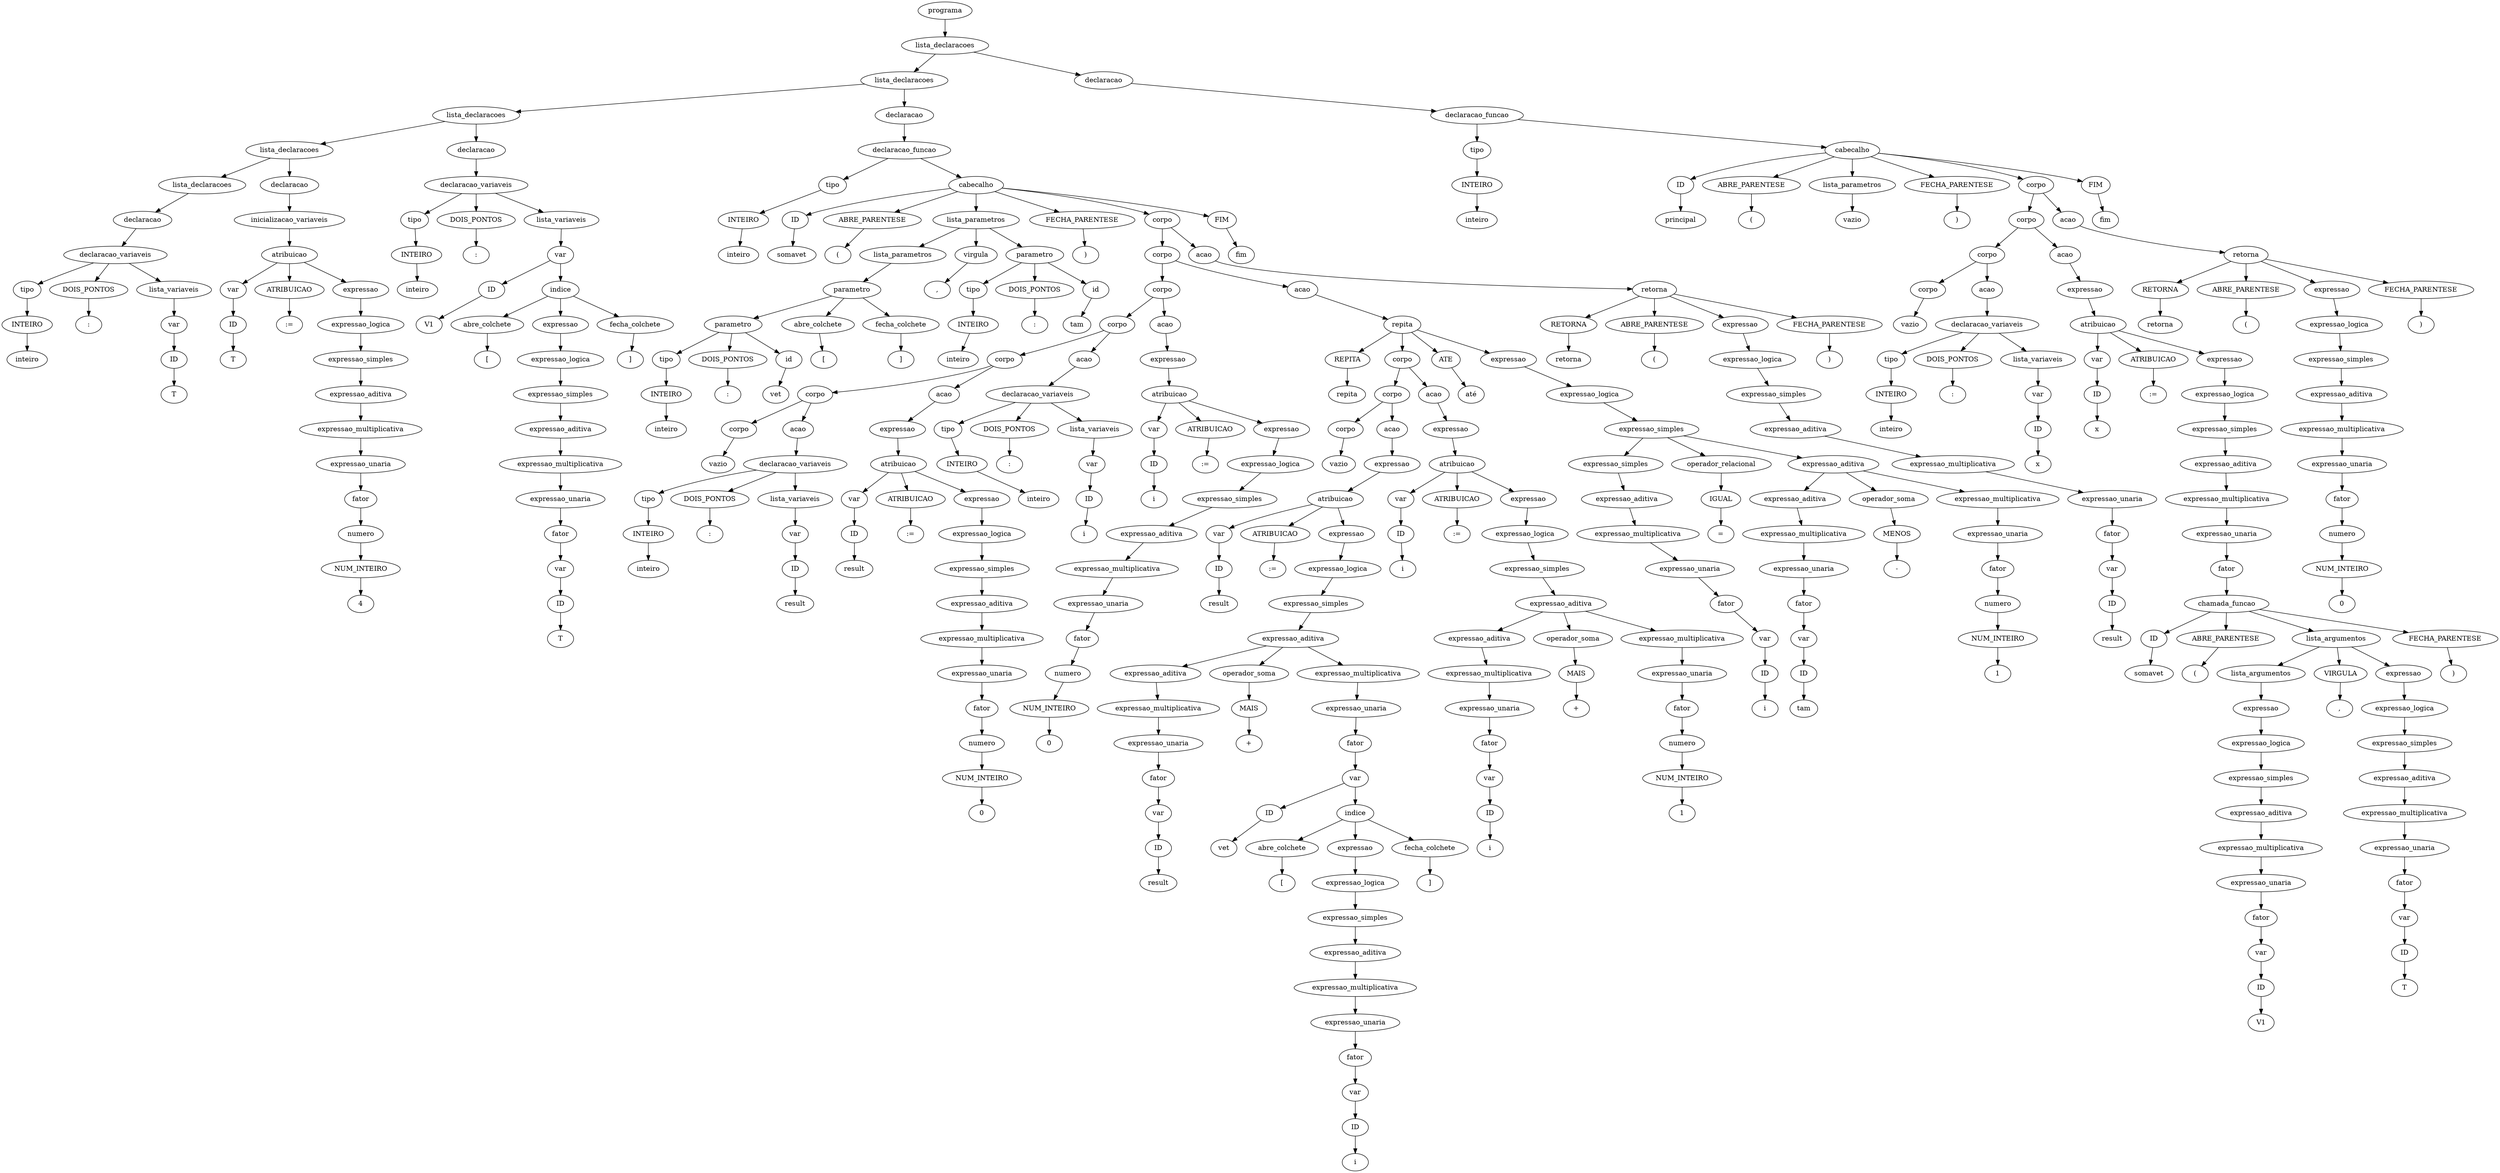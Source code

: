 digraph tree {
    "0x0" [label="programa"];
    "0x1" [label="lista_declaracoes"];
    "0x2" [label="lista_declaracoes"];
    "0x3" [label="lista_declaracoes"];
    "0x4" [label="lista_declaracoes"];
    "0x5" [label="lista_declaracoes"];
    "0x6" [label="declaracao"];
    "0x7" [label="declaracao_variaveis"];
    "0x8" [label="tipo"];
    "0x9" [label="INTEIRO"];
    "0xa" [label="inteiro"];
    "0xb" [label="DOIS_PONTOS"];
    "0xc" [label=":"];
    "0xd" [label="lista_variaveis"];
    "0xe" [label="var"];
    "0xf" [label="ID"];
    "0x10" [label="T"];
    "0x11" [label="declaracao"];
    "0x12" [label="inicializacao_variaveis"];
    "0x13" [label="atribuicao"];
    "0x14" [label="var"];
    "0x15" [label="ID"];
    "0x16" [label="T"];
    "0x17" [label="ATRIBUICAO"];
    "0x18" [label=":="];
    "0x19" [label="expressao"];
    "0x1a" [label="expressao_logica"];
    "0x1b" [label="expressao_simples"];
    "0x1c" [label="expressao_aditiva"];
    "0x1d" [label="expressao_multiplicativa"];
    "0x1e" [label="expressao_unaria"];
    "0x1f" [label="fator"];
    "0x20" [label="numero"];
    "0x21" [label="NUM_INTEIRO"];
    "0x22" [label="4"];
    "0x23" [label="declaracao"];
    "0x24" [label="declaracao_variaveis"];
    "0x25" [label="tipo"];
    "0x26" [label="INTEIRO"];
    "0x27" [label="inteiro"];
    "0x28" [label="DOIS_PONTOS"];
    "0x29" [label=":"];
    "0x2a" [label="lista_variaveis"];
    "0x2b" [label="var"];
    "0x2c" [label="ID"];
    "0x2d" [label="V1"];
    "0x2e" [label="indice"];
    "0x2f" [label="abre_colchete"];
    "0x30" [label="["];
    "0x31" [label="expressao"];
    "0x32" [label="expressao_logica"];
    "0x33" [label="expressao_simples"];
    "0x34" [label="expressao_aditiva"];
    "0x35" [label="expressao_multiplicativa"];
    "0x36" [label="expressao_unaria"];
    "0x37" [label="fator"];
    "0x38" [label="var"];
    "0x39" [label="ID"];
    "0x3a" [label="T"];
    "0x3b" [label="fecha_colchete"];
    "0x3c" [label="]"];
    "0x3d" [label="declaracao"];
    "0x3e" [label="declaracao_funcao"];
    "0x3f" [label="tipo"];
    "0x40" [label="INTEIRO"];
    "0x41" [label="inteiro"];
    "0x42" [label="cabecalho"];
    "0x43" [label="ID"];
    "0x44" [label="somavet"];
    "0x45" [label="ABRE_PARENTESE"];
    "0x46" [label="("];
    "0x47" [label="lista_parametros"];
    "0x48" [label="lista_parametros"];
    "0x49" [label="parametro"];
    "0x4a" [label="parametro"];
    "0x4b" [label="tipo"];
    "0x4c" [label="INTEIRO"];
    "0x4d" [label="inteiro"];
    "0x4e" [label="DOIS_PONTOS"];
    "0x4f" [label=":"];
    "0x50" [label="id"];
    "0x51" [label="vet"];
    "0x52" [label="abre_colchete"];
    "0x53" [label="["];
    "0x54" [label="fecha_colchete"];
    "0x55" [label="]"];
    "0x56" [label="virgula"];
    "0x57" [label=","];
    "0x58" [label="parametro"];
    "0x59" [label="tipo"];
    "0x5a" [label="INTEIRO"];
    "0x5b" [label="inteiro"];
    "0x5c" [label="DOIS_PONTOS"];
    "0x5d" [label=":"];
    "0x5e" [label="id"];
    "0x5f" [label="tam"];
    "0x60" [label="FECHA_PARENTESE"];
    "0x61" [label=")"];
    "0x62" [label="corpo"];
    "0x63" [label="corpo"];
    "0x64" [label="corpo"];
    "0x65" [label="corpo"];
    "0x66" [label="corpo"];
    "0x67" [label="corpo"];
    "0x68" [label="corpo"];
    "0x69" [label="vazio"];
    "0x6a" [label="acao"];
    "0x6b" [label="declaracao_variaveis"];
    "0x6c" [label="tipo"];
    "0x6d" [label="INTEIRO"];
    "0x6e" [label="inteiro"];
    "0x6f" [label="DOIS_PONTOS"];
    "0x70" [label=":"];
    "0x71" [label="lista_variaveis"];
    "0x72" [label="var"];
    "0x73" [label="ID"];
    "0x74" [label="result"];
    "0x75" [label="acao"];
    "0x76" [label="expressao"];
    "0x77" [label="atribuicao"];
    "0x78" [label="var"];
    "0x79" [label="ID"];
    "0x7a" [label="result"];
    "0x7b" [label="ATRIBUICAO"];
    "0x7c" [label=":="];
    "0x7d" [label="expressao"];
    "0x7e" [label="expressao_logica"];
    "0x7f" [label="expressao_simples"];
    "0x80" [label="expressao_aditiva"];
    "0x81" [label="expressao_multiplicativa"];
    "0x82" [label="expressao_unaria"];
    "0x83" [label="fator"];
    "0x84" [label="numero"];
    "0x85" [label="NUM_INTEIRO"];
    "0x86" [label="0"];
    "0x87" [label="acao"];
    "0x88" [label="declaracao_variaveis"];
    "0x89" [label="tipo"];
    "0x8a" [label="INTEIRO"];
    "0x8b" [label="inteiro"];
    "0x8c" [label="DOIS_PONTOS"];
    "0x8d" [label=":"];
    "0x8e" [label="lista_variaveis"];
    "0x8f" [label="var"];
    "0x90" [label="ID"];
    "0x91" [label="i"];
    "0x92" [label="acao"];
    "0x93" [label="expressao"];
    "0x94" [label="atribuicao"];
    "0x95" [label="var"];
    "0x96" [label="ID"];
    "0x97" [label="i"];
    "0x98" [label="ATRIBUICAO"];
    "0x99" [label=":="];
    "0x9a" [label="expressao"];
    "0x9b" [label="expressao_logica"];
    "0x9c" [label="expressao_simples"];
    "0x9d" [label="expressao_aditiva"];
    "0x9e" [label="expressao_multiplicativa"];
    "0x9f" [label="expressao_unaria"];
    "0xa0" [label="fator"];
    "0xa1" [label="numero"];
    "0xa2" [label="NUM_INTEIRO"];
    "0xa3" [label="0"];
    "0xa4" [label="acao"];
    "0xa5" [label="repita"];
    "0xa6" [label="REPITA"];
    "0xa7" [label="repita"];
    "0xa8" [label="corpo"];
    "0xa9" [label="corpo"];
    "0xaa" [label="corpo"];
    "0xab" [label="vazio"];
    "0xac" [label="acao"];
    "0xad" [label="expressao"];
    "0xae" [label="atribuicao"];
    "0xaf" [label="var"];
    "0xb0" [label="ID"];
    "0xb1" [label="result"];
    "0xb2" [label="ATRIBUICAO"];
    "0xb3" [label=":="];
    "0xb4" [label="expressao"];
    "0xb5" [label="expressao_logica"];
    "0xb6" [label="expressao_simples"];
    "0xb7" [label="expressao_aditiva"];
    "0xb8" [label="expressao_aditiva"];
    "0xb9" [label="expressao_multiplicativa"];
    "0xba" [label="expressao_unaria"];
    "0xbb" [label="fator"];
    "0xbc" [label="var"];
    "0xbd" [label="ID"];
    "0xbe" [label="result"];
    "0xbf" [label="operador_soma"];
    "0xc0" [label="MAIS"];
    "0xc1" [label="+"];
    "0xc2" [label="expressao_multiplicativa"];
    "0xc3" [label="expressao_unaria"];
    "0xc4" [label="fator"];
    "0xc5" [label="var"];
    "0xc6" [label="ID"];
    "0xc7" [label="vet"];
    "0xc8" [label="indice"];
    "0xc9" [label="abre_colchete"];
    "0xca" [label="["];
    "0xcb" [label="expressao"];
    "0xcc" [label="expressao_logica"];
    "0xcd" [label="expressao_simples"];
    "0xce" [label="expressao_aditiva"];
    "0xcf" [label="expressao_multiplicativa"];
    "0xd0" [label="expressao_unaria"];
    "0xd1" [label="fator"];
    "0xd2" [label="var"];
    "0xd3" [label="ID"];
    "0xd4" [label="i"];
    "0xd5" [label="fecha_colchete"];
    "0xd6" [label="]"];
    "0xd7" [label="acao"];
    "0xd8" [label="expressao"];
    "0xd9" [label="atribuicao"];
    "0xda" [label="var"];
    "0xdb" [label="ID"];
    "0xdc" [label="i"];
    "0xdd" [label="ATRIBUICAO"];
    "0xde" [label=":="];
    "0xdf" [label="expressao"];
    "0xe0" [label="expressao_logica"];
    "0xe1" [label="expressao_simples"];
    "0xe2" [label="expressao_aditiva"];
    "0xe3" [label="expressao_aditiva"];
    "0xe4" [label="expressao_multiplicativa"];
    "0xe5" [label="expressao_unaria"];
    "0xe6" [label="fator"];
    "0xe7" [label="var"];
    "0xe8" [label="ID"];
    "0xe9" [label="i"];
    "0xea" [label="operador_soma"];
    "0xeb" [label="MAIS"];
    "0xec" [label="+"];
    "0xed" [label="expressao_multiplicativa"];
    "0xee" [label="expressao_unaria"];
    "0xef" [label="fator"];
    "0xf0" [label="numero"];
    "0xf1" [label="NUM_INTEIRO"];
    "0xf2" [label="1"];
    "0xf3" [label="ATE"];
    "0xf4" [label="até"];
    "0xf5" [label="expressao"];
    "0xf6" [label="expressao_logica"];
    "0xf7" [label="expressao_simples"];
    "0xf8" [label="expressao_simples"];
    "0xf9" [label="expressao_aditiva"];
    "0xfa" [label="expressao_multiplicativa"];
    "0xfb" [label="expressao_unaria"];
    "0xfc" [label="fator"];
    "0xfd" [label="var"];
    "0xfe" [label="ID"];
    "0xff" [label="i"];
    "0x100" [label="operador_relacional"];
    "0x101" [label="IGUAL"];
    "0x102" [label="="];
    "0x103" [label="expressao_aditiva"];
    "0x104" [label="expressao_aditiva"];
    "0x105" [label="expressao_multiplicativa"];
    "0x106" [label="expressao_unaria"];
    "0x107" [label="fator"];
    "0x108" [label="var"];
    "0x109" [label="ID"];
    "0x10a" [label="tam"];
    "0x10b" [label="operador_soma"];
    "0x10c" [label="MENOS"];
    "0x10d" [label="-"];
    "0x10e" [label="expressao_multiplicativa"];
    "0x10f" [label="expressao_unaria"];
    "0x110" [label="fator"];
    "0x111" [label="numero"];
    "0x112" [label="NUM_INTEIRO"];
    "0x113" [label="1"];
    "0x114" [label="acao"];
    "0x115" [label="retorna"];
    "0x116" [label="RETORNA"];
    "0x117" [label="retorna"];
    "0x118" [label="ABRE_PARENTESE"];
    "0x119" [label="("];
    "0x11a" [label="expressao"];
    "0x11b" [label="expressao_logica"];
    "0x11c" [label="expressao_simples"];
    "0x11d" [label="expressao_aditiva"];
    "0x11e" [label="expressao_multiplicativa"];
    "0x11f" [label="expressao_unaria"];
    "0x120" [label="fator"];
    "0x121" [label="var"];
    "0x122" [label="ID"];
    "0x123" [label="result"];
    "0x124" [label="FECHA_PARENTESE"];
    "0x125" [label=")"];
    "0x126" [label="FIM"];
    "0x127" [label="fim"];
    "0x128" [label="declaracao"];
    "0x129" [label="declaracao_funcao"];
    "0x12a" [label="tipo"];
    "0x12b" [label="INTEIRO"];
    "0x12c" [label="inteiro"];
    "0x12d" [label="cabecalho"];
    "0x12e" [label="ID"];
    "0x12f" [label="principal"];
    "0x130" [label="ABRE_PARENTESE"];
    "0x131" [label="("];
    "0x132" [label="lista_parametros"];
    "0x133" [label="vazio"];
    "0x134" [label="FECHA_PARENTESE"];
    "0x135" [label=")"];
    "0x136" [label="corpo"];
    "0x137" [label="corpo"];
    "0x138" [label="corpo"];
    "0x139" [label="corpo"];
    "0x13a" [label="vazio"];
    "0x13b" [label="acao"];
    "0x13c" [label="declaracao_variaveis"];
    "0x13d" [label="tipo"];
    "0x13e" [label="INTEIRO"];
    "0x13f" [label="inteiro"];
    "0x140" [label="DOIS_PONTOS"];
    "0x141" [label=":"];
    "0x142" [label="lista_variaveis"];
    "0x143" [label="var"];
    "0x144" [label="ID"];
    "0x145" [label="x"];
    "0x146" [label="acao"];
    "0x147" [label="expressao"];
    "0x148" [label="atribuicao"];
    "0x149" [label="var"];
    "0x14a" [label="ID"];
    "0x14b" [label="x"];
    "0x14c" [label="ATRIBUICAO"];
    "0x14d" [label=":="];
    "0x14e" [label="expressao"];
    "0x14f" [label="expressao_logica"];
    "0x150" [label="expressao_simples"];
    "0x151" [label="expressao_aditiva"];
    "0x152" [label="expressao_multiplicativa"];
    "0x153" [label="expressao_unaria"];
    "0x154" [label="fator"];
    "0x155" [label="chamada_funcao"];
    "0x156" [label="ID"];
    "0x157" [label="somavet"];
    "0x158" [label="ABRE_PARENTESE"];
    "0x159" [label="("];
    "0x15a" [label="lista_argumentos"];
    "0x15b" [label="lista_argumentos"];
    "0x15c" [label="expressao"];
    "0x15d" [label="expressao_logica"];
    "0x15e" [label="expressao_simples"];
    "0x15f" [label="expressao_aditiva"];
    "0x160" [label="expressao_multiplicativa"];
    "0x161" [label="expressao_unaria"];
    "0x162" [label="fator"];
    "0x163" [label="var"];
    "0x164" [label="ID"];
    "0x165" [label="V1"];
    "0x166" [label="VIRGULA"];
    "0x167" [label=","];
    "0x168" [label="expressao"];
    "0x169" [label="expressao_logica"];
    "0x16a" [label="expressao_simples"];
    "0x16b" [label="expressao_aditiva"];
    "0x16c" [label="expressao_multiplicativa"];
    "0x16d" [label="expressao_unaria"];
    "0x16e" [label="fator"];
    "0x16f" [label="var"];
    "0x170" [label="ID"];
    "0x171" [label="T"];
    "0x172" [label="FECHA_PARENTESE"];
    "0x173" [label=")"];
    "0x174" [label="acao"];
    "0x175" [label="retorna"];
    "0x176" [label="RETORNA"];
    "0x177" [label="retorna"];
    "0x178" [label="ABRE_PARENTESE"];
    "0x179" [label="("];
    "0x17a" [label="expressao"];
    "0x17b" [label="expressao_logica"];
    "0x17c" [label="expressao_simples"];
    "0x17d" [label="expressao_aditiva"];
    "0x17e" [label="expressao_multiplicativa"];
    "0x17f" [label="expressao_unaria"];
    "0x180" [label="fator"];
    "0x181" [label="numero"];
    "0x182" [label="NUM_INTEIRO"];
    "0x183" [label="0"];
    "0x184" [label="FECHA_PARENTESE"];
    "0x185" [label=")"];
    "0x186" [label="FIM"];
    "0x187" [label="fim"];
    "0x0" -> "0x1";
    "0x1" -> "0x2";
    "0x1" -> "0x128";
    "0x2" -> "0x3";
    "0x2" -> "0x3d";
    "0x3" -> "0x4";
    "0x3" -> "0x23";
    "0x4" -> "0x5";
    "0x4" -> "0x11";
    "0x5" -> "0x6";
    "0x6" -> "0x7";
    "0x7" -> "0x8";
    "0x7" -> "0xb";
    "0x7" -> "0xd";
    "0x8" -> "0x9";
    "0x9" -> "0xa";
    "0xb" -> "0xc";
    "0xd" -> "0xe";
    "0xe" -> "0xf";
    "0xf" -> "0x10";
    "0x11" -> "0x12";
    "0x12" -> "0x13";
    "0x13" -> "0x14";
    "0x13" -> "0x17";
    "0x13" -> "0x19";
    "0x14" -> "0x15";
    "0x15" -> "0x16";
    "0x17" -> "0x18";
    "0x19" -> "0x1a";
    "0x1a" -> "0x1b";
    "0x1b" -> "0x1c";
    "0x1c" -> "0x1d";
    "0x1d" -> "0x1e";
    "0x1e" -> "0x1f";
    "0x1f" -> "0x20";
    "0x20" -> "0x21";
    "0x21" -> "0x22";
    "0x23" -> "0x24";
    "0x24" -> "0x25";
    "0x24" -> "0x28";
    "0x24" -> "0x2a";
    "0x25" -> "0x26";
    "0x26" -> "0x27";
    "0x28" -> "0x29";
    "0x2a" -> "0x2b";
    "0x2b" -> "0x2c";
    "0x2b" -> "0x2e";
    "0x2c" -> "0x2d";
    "0x2e" -> "0x2f";
    "0x2e" -> "0x31";
    "0x2e" -> "0x3b";
    "0x2f" -> "0x30";
    "0x31" -> "0x32";
    "0x32" -> "0x33";
    "0x33" -> "0x34";
    "0x34" -> "0x35";
    "0x35" -> "0x36";
    "0x36" -> "0x37";
    "0x37" -> "0x38";
    "0x38" -> "0x39";
    "0x39" -> "0x3a";
    "0x3b" -> "0x3c";
    "0x3d" -> "0x3e";
    "0x3e" -> "0x3f";
    "0x3e" -> "0x42";
    "0x3f" -> "0x40";
    "0x40" -> "0x41";
    "0x42" -> "0x43";
    "0x42" -> "0x45";
    "0x42" -> "0x47";
    "0x42" -> "0x60";
    "0x42" -> "0x62";
    "0x42" -> "0x126";
    "0x43" -> "0x44";
    "0x45" -> "0x46";
    "0x47" -> "0x48";
    "0x47" -> "0x56";
    "0x47" -> "0x58";
    "0x48" -> "0x49";
    "0x49" -> "0x4a";
    "0x49" -> "0x52";
    "0x49" -> "0x54";
    "0x4a" -> "0x4b";
    "0x4a" -> "0x4e";
    "0x4a" -> "0x50";
    "0x4b" -> "0x4c";
    "0x4c" -> "0x4d";
    "0x4e" -> "0x4f";
    "0x50" -> "0x51";
    "0x52" -> "0x53";
    "0x54" -> "0x55";
    "0x56" -> "0x57";
    "0x58" -> "0x59";
    "0x58" -> "0x5c";
    "0x58" -> "0x5e";
    "0x59" -> "0x5a";
    "0x5a" -> "0x5b";
    "0x5c" -> "0x5d";
    "0x5e" -> "0x5f";
    "0x60" -> "0x61";
    "0x62" -> "0x63";
    "0x62" -> "0x114";
    "0x63" -> "0x64";
    "0x63" -> "0xa4";
    "0x64" -> "0x65";
    "0x64" -> "0x92";
    "0x65" -> "0x66";
    "0x65" -> "0x87";
    "0x66" -> "0x67";
    "0x66" -> "0x75";
    "0x67" -> "0x68";
    "0x67" -> "0x6a";
    "0x68" -> "0x69";
    "0x6a" -> "0x6b";
    "0x6b" -> "0x6c";
    "0x6b" -> "0x6f";
    "0x6b" -> "0x71";
    "0x6c" -> "0x6d";
    "0x6d" -> "0x6e";
    "0x6f" -> "0x70";
    "0x71" -> "0x72";
    "0x72" -> "0x73";
    "0x73" -> "0x74";
    "0x75" -> "0x76";
    "0x76" -> "0x77";
    "0x77" -> "0x78";
    "0x77" -> "0x7b";
    "0x77" -> "0x7d";
    "0x78" -> "0x79";
    "0x79" -> "0x7a";
    "0x7b" -> "0x7c";
    "0x7d" -> "0x7e";
    "0x7e" -> "0x7f";
    "0x7f" -> "0x80";
    "0x80" -> "0x81";
    "0x81" -> "0x82";
    "0x82" -> "0x83";
    "0x83" -> "0x84";
    "0x84" -> "0x85";
    "0x85" -> "0x86";
    "0x87" -> "0x88";
    "0x88" -> "0x89";
    "0x88" -> "0x8c";
    "0x88" -> "0x8e";
    "0x89" -> "0x8a";
    "0x8a" -> "0x8b";
    "0x8c" -> "0x8d";
    "0x8e" -> "0x8f";
    "0x8f" -> "0x90";
    "0x90" -> "0x91";
    "0x92" -> "0x93";
    "0x93" -> "0x94";
    "0x94" -> "0x95";
    "0x94" -> "0x98";
    "0x94" -> "0x9a";
    "0x95" -> "0x96";
    "0x96" -> "0x97";
    "0x98" -> "0x99";
    "0x9a" -> "0x9b";
    "0x9b" -> "0x9c";
    "0x9c" -> "0x9d";
    "0x9d" -> "0x9e";
    "0x9e" -> "0x9f";
    "0x9f" -> "0xa0";
    "0xa0" -> "0xa1";
    "0xa1" -> "0xa2";
    "0xa2" -> "0xa3";
    "0xa4" -> "0xa5";
    "0xa5" -> "0xa6";
    "0xa5" -> "0xa8";
    "0xa5" -> "0xf3";
    "0xa5" -> "0xf5";
    "0xa6" -> "0xa7";
    "0xa8" -> "0xa9";
    "0xa8" -> "0xd7";
    "0xa9" -> "0xaa";
    "0xa9" -> "0xac";
    "0xaa" -> "0xab";
    "0xac" -> "0xad";
    "0xad" -> "0xae";
    "0xae" -> "0xaf";
    "0xae" -> "0xb2";
    "0xae" -> "0xb4";
    "0xaf" -> "0xb0";
    "0xb0" -> "0xb1";
    "0xb2" -> "0xb3";
    "0xb4" -> "0xb5";
    "0xb5" -> "0xb6";
    "0xb6" -> "0xb7";
    "0xb7" -> "0xb8";
    "0xb7" -> "0xbf";
    "0xb7" -> "0xc2";
    "0xb8" -> "0xb9";
    "0xb9" -> "0xba";
    "0xba" -> "0xbb";
    "0xbb" -> "0xbc";
    "0xbc" -> "0xbd";
    "0xbd" -> "0xbe";
    "0xbf" -> "0xc0";
    "0xc0" -> "0xc1";
    "0xc2" -> "0xc3";
    "0xc3" -> "0xc4";
    "0xc4" -> "0xc5";
    "0xc5" -> "0xc6";
    "0xc5" -> "0xc8";
    "0xc6" -> "0xc7";
    "0xc8" -> "0xc9";
    "0xc8" -> "0xcb";
    "0xc8" -> "0xd5";
    "0xc9" -> "0xca";
    "0xcb" -> "0xcc";
    "0xcc" -> "0xcd";
    "0xcd" -> "0xce";
    "0xce" -> "0xcf";
    "0xcf" -> "0xd0";
    "0xd0" -> "0xd1";
    "0xd1" -> "0xd2";
    "0xd2" -> "0xd3";
    "0xd3" -> "0xd4";
    "0xd5" -> "0xd6";
    "0xd7" -> "0xd8";
    "0xd8" -> "0xd9";
    "0xd9" -> "0xda";
    "0xd9" -> "0xdd";
    "0xd9" -> "0xdf";
    "0xda" -> "0xdb";
    "0xdb" -> "0xdc";
    "0xdd" -> "0xde";
    "0xdf" -> "0xe0";
    "0xe0" -> "0xe1";
    "0xe1" -> "0xe2";
    "0xe2" -> "0xe3";
    "0xe2" -> "0xea";
    "0xe2" -> "0xed";
    "0xe3" -> "0xe4";
    "0xe4" -> "0xe5";
    "0xe5" -> "0xe6";
    "0xe6" -> "0xe7";
    "0xe7" -> "0xe8";
    "0xe8" -> "0xe9";
    "0xea" -> "0xeb";
    "0xeb" -> "0xec";
    "0xed" -> "0xee";
    "0xee" -> "0xef";
    "0xef" -> "0xf0";
    "0xf0" -> "0xf1";
    "0xf1" -> "0xf2";
    "0xf3" -> "0xf4";
    "0xf5" -> "0xf6";
    "0xf6" -> "0xf7";
    "0xf7" -> "0xf8";
    "0xf7" -> "0x100";
    "0xf7" -> "0x103";
    "0xf8" -> "0xf9";
    "0xf9" -> "0xfa";
    "0xfa" -> "0xfb";
    "0xfb" -> "0xfc";
    "0xfc" -> "0xfd";
    "0xfd" -> "0xfe";
    "0xfe" -> "0xff";
    "0x100" -> "0x101";
    "0x101" -> "0x102";
    "0x103" -> "0x104";
    "0x103" -> "0x10b";
    "0x103" -> "0x10e";
    "0x104" -> "0x105";
    "0x105" -> "0x106";
    "0x106" -> "0x107";
    "0x107" -> "0x108";
    "0x108" -> "0x109";
    "0x109" -> "0x10a";
    "0x10b" -> "0x10c";
    "0x10c" -> "0x10d";
    "0x10e" -> "0x10f";
    "0x10f" -> "0x110";
    "0x110" -> "0x111";
    "0x111" -> "0x112";
    "0x112" -> "0x113";
    "0x114" -> "0x115";
    "0x115" -> "0x116";
    "0x115" -> "0x118";
    "0x115" -> "0x11a";
    "0x115" -> "0x124";
    "0x116" -> "0x117";
    "0x118" -> "0x119";
    "0x11a" -> "0x11b";
    "0x11b" -> "0x11c";
    "0x11c" -> "0x11d";
    "0x11d" -> "0x11e";
    "0x11e" -> "0x11f";
    "0x11f" -> "0x120";
    "0x120" -> "0x121";
    "0x121" -> "0x122";
    "0x122" -> "0x123";
    "0x124" -> "0x125";
    "0x126" -> "0x127";
    "0x128" -> "0x129";
    "0x129" -> "0x12a";
    "0x129" -> "0x12d";
    "0x12a" -> "0x12b";
    "0x12b" -> "0x12c";
    "0x12d" -> "0x12e";
    "0x12d" -> "0x130";
    "0x12d" -> "0x132";
    "0x12d" -> "0x134";
    "0x12d" -> "0x136";
    "0x12d" -> "0x186";
    "0x12e" -> "0x12f";
    "0x130" -> "0x131";
    "0x132" -> "0x133";
    "0x134" -> "0x135";
    "0x136" -> "0x137";
    "0x136" -> "0x174";
    "0x137" -> "0x138";
    "0x137" -> "0x146";
    "0x138" -> "0x139";
    "0x138" -> "0x13b";
    "0x139" -> "0x13a";
    "0x13b" -> "0x13c";
    "0x13c" -> "0x13d";
    "0x13c" -> "0x140";
    "0x13c" -> "0x142";
    "0x13d" -> "0x13e";
    "0x13e" -> "0x13f";
    "0x140" -> "0x141";
    "0x142" -> "0x143";
    "0x143" -> "0x144";
    "0x144" -> "0x145";
    "0x146" -> "0x147";
    "0x147" -> "0x148";
    "0x148" -> "0x149";
    "0x148" -> "0x14c";
    "0x148" -> "0x14e";
    "0x149" -> "0x14a";
    "0x14a" -> "0x14b";
    "0x14c" -> "0x14d";
    "0x14e" -> "0x14f";
    "0x14f" -> "0x150";
    "0x150" -> "0x151";
    "0x151" -> "0x152";
    "0x152" -> "0x153";
    "0x153" -> "0x154";
    "0x154" -> "0x155";
    "0x155" -> "0x156";
    "0x155" -> "0x158";
    "0x155" -> "0x15a";
    "0x155" -> "0x172";
    "0x156" -> "0x157";
    "0x158" -> "0x159";
    "0x15a" -> "0x15b";
    "0x15a" -> "0x166";
    "0x15a" -> "0x168";
    "0x15b" -> "0x15c";
    "0x15c" -> "0x15d";
    "0x15d" -> "0x15e";
    "0x15e" -> "0x15f";
    "0x15f" -> "0x160";
    "0x160" -> "0x161";
    "0x161" -> "0x162";
    "0x162" -> "0x163";
    "0x163" -> "0x164";
    "0x164" -> "0x165";
    "0x166" -> "0x167";
    "0x168" -> "0x169";
    "0x169" -> "0x16a";
    "0x16a" -> "0x16b";
    "0x16b" -> "0x16c";
    "0x16c" -> "0x16d";
    "0x16d" -> "0x16e";
    "0x16e" -> "0x16f";
    "0x16f" -> "0x170";
    "0x170" -> "0x171";
    "0x172" -> "0x173";
    "0x174" -> "0x175";
    "0x175" -> "0x176";
    "0x175" -> "0x178";
    "0x175" -> "0x17a";
    "0x175" -> "0x184";
    "0x176" -> "0x177";
    "0x178" -> "0x179";
    "0x17a" -> "0x17b";
    "0x17b" -> "0x17c";
    "0x17c" -> "0x17d";
    "0x17d" -> "0x17e";
    "0x17e" -> "0x17f";
    "0x17f" -> "0x180";
    "0x180" -> "0x181";
    "0x181" -> "0x182";
    "0x182" -> "0x183";
    "0x184" -> "0x185";
    "0x186" -> "0x187";
}
